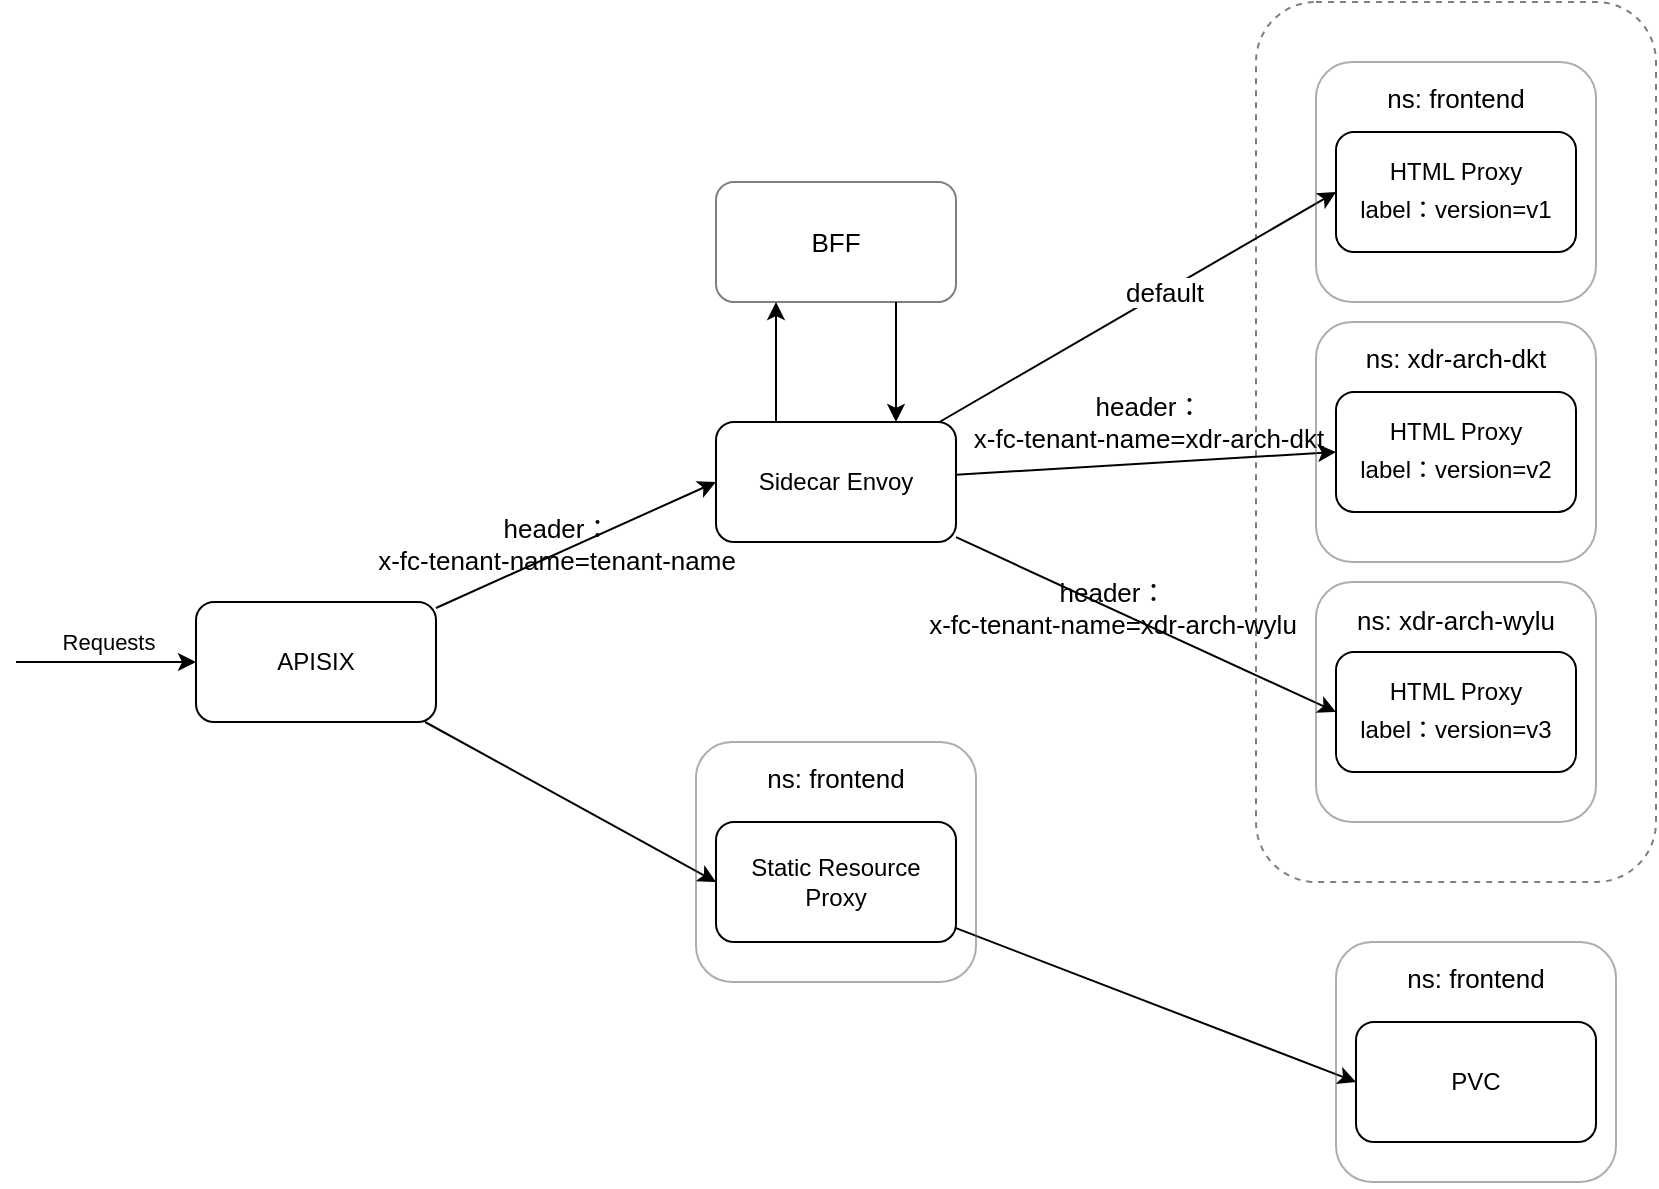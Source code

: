 <mxfile version="20.8.20" type="github">
  <diagram name="第 1 页" id="EKEydozNS6sU97w0jHo2">
    <mxGraphModel dx="1376" dy="664" grid="1" gridSize="10" guides="1" tooltips="1" connect="1" arrows="1" fold="1" page="1" pageScale="1" pageWidth="1500" pageHeight="1100" math="0" shadow="0">
      <root>
        <mxCell id="0" />
        <mxCell id="1" parent="0" />
        <mxCell id="02rroqqpWlZLRVG9VPpe-22" style="edgeStyle=none;rounded=0;orthogonalLoop=1;jettySize=auto;html=1;entryX=0;entryY=0.5;entryDx=0;entryDy=0;fontSize=13;" edge="1" parent="1" source="02rroqqpWlZLRVG9VPpe-2" target="02rroqqpWlZLRVG9VPpe-7">
          <mxGeometry relative="1" as="geometry" />
        </mxCell>
        <mxCell id="02rroqqpWlZLRVG9VPpe-35" value="default" style="edgeLabel;html=1;align=center;verticalAlign=middle;resizable=0;points=[];fontSize=13;" vertex="1" connectable="0" parent="02rroqqpWlZLRVG9VPpe-22">
          <mxGeometry x="0.132" relative="1" as="geometry">
            <mxPoint as="offset" />
          </mxGeometry>
        </mxCell>
        <mxCell id="02rroqqpWlZLRVG9VPpe-23" style="edgeStyle=none;rounded=0;orthogonalLoop=1;jettySize=auto;html=1;fontSize=13;entryX=0;entryY=0.5;entryDx=0;entryDy=0;" edge="1" parent="1" source="02rroqqpWlZLRVG9VPpe-2" target="02rroqqpWlZLRVG9VPpe-3">
          <mxGeometry relative="1" as="geometry">
            <mxPoint x="630" y="420" as="targetPoint" />
          </mxGeometry>
        </mxCell>
        <mxCell id="02rroqqpWlZLRVG9VPpe-32" value="header：&lt;br&gt;x-fc-tenant-name=xdr-arch-dkt" style="edgeLabel;html=1;align=center;verticalAlign=middle;resizable=0;points=[];fontSize=13;labelBackgroundColor=none;" vertex="1" connectable="0" parent="02rroqqpWlZLRVG9VPpe-23">
          <mxGeometry x="-0.264" y="-2" relative="1" as="geometry">
            <mxPoint x="26" y="-24" as="offset" />
          </mxGeometry>
        </mxCell>
        <mxCell id="02rroqqpWlZLRVG9VPpe-24" style="edgeStyle=none;rounded=0;orthogonalLoop=1;jettySize=auto;html=1;entryX=0;entryY=0.5;entryDx=0;entryDy=0;fontSize=13;" edge="1" parent="1" source="02rroqqpWlZLRVG9VPpe-2" target="02rroqqpWlZLRVG9VPpe-8">
          <mxGeometry relative="1" as="geometry" />
        </mxCell>
        <mxCell id="02rroqqpWlZLRVG9VPpe-34" value="header：&lt;br style=&quot;border-color: var(--border-color);&quot;&gt;&lt;span style=&quot;&quot;&gt;x-fc-tenant-name=xdr-arch-wylu&lt;/span&gt;" style="edgeLabel;html=1;align=center;verticalAlign=middle;resizable=0;points=[];fontSize=13;labelBackgroundColor=none;" vertex="1" connectable="0" parent="02rroqqpWlZLRVG9VPpe-24">
          <mxGeometry x="-0.181" relative="1" as="geometry">
            <mxPoint y="-1" as="offset" />
          </mxGeometry>
        </mxCell>
        <mxCell id="02rroqqpWlZLRVG9VPpe-28" style="edgeStyle=none;rounded=0;orthogonalLoop=1;jettySize=auto;html=1;entryX=0.5;entryY=1;entryDx=0;entryDy=0;fontSize=13;" edge="1" parent="1">
          <mxGeometry relative="1" as="geometry">
            <mxPoint x="450" y="390" as="sourcePoint" />
            <mxPoint x="450" y="330" as="targetPoint" />
          </mxGeometry>
        </mxCell>
        <mxCell id="02rroqqpWlZLRVG9VPpe-2" value="Sidecar Envoy" style="rounded=1;whiteSpace=wrap;html=1;" vertex="1" parent="1">
          <mxGeometry x="420" y="390" width="120" height="60" as="geometry" />
        </mxCell>
        <mxCell id="02rroqqpWlZLRVG9VPpe-3" value="&lt;p style=&quot;line-height: 80%;&quot;&gt;HTML Proxy&lt;br style=&quot;border-color: var(--border-color);&quot;&gt;&lt;br style=&quot;border-color: var(--border-color);&quot;&gt;label：version=v2&lt;br&gt;&lt;/p&gt;" style="rounded=1;whiteSpace=wrap;html=1;" vertex="1" parent="1">
          <mxGeometry x="730" y="375" width="120" height="60" as="geometry" />
        </mxCell>
        <mxCell id="02rroqqpWlZLRVG9VPpe-25" style="edgeStyle=none;rounded=0;orthogonalLoop=1;jettySize=auto;html=1;entryX=0;entryY=0.5;entryDx=0;entryDy=0;fontSize=13;" edge="1" parent="1" source="02rroqqpWlZLRVG9VPpe-4" target="02rroqqpWlZLRVG9VPpe-6">
          <mxGeometry relative="1" as="geometry" />
        </mxCell>
        <mxCell id="02rroqqpWlZLRVG9VPpe-4" value="Static Resource Proxy" style="rounded=1;whiteSpace=wrap;html=1;" vertex="1" parent="1">
          <mxGeometry x="420" y="590" width="120" height="60" as="geometry" />
        </mxCell>
        <mxCell id="02rroqqpWlZLRVG9VPpe-20" style="rounded=0;orthogonalLoop=1;jettySize=auto;html=1;entryX=0;entryY=0.5;entryDx=0;entryDy=0;fontSize=13;" edge="1" parent="1" source="02rroqqpWlZLRVG9VPpe-5" target="02rroqqpWlZLRVG9VPpe-2">
          <mxGeometry relative="1" as="geometry" />
        </mxCell>
        <mxCell id="02rroqqpWlZLRVG9VPpe-26" value="header：&lt;br&gt;x-fc-tenant-name=tenant-name" style="edgeLabel;html=1;align=center;verticalAlign=middle;resizable=0;points=[];fontSize=13;labelBackgroundColor=none;" vertex="1" connectable="0" parent="02rroqqpWlZLRVG9VPpe-20">
          <mxGeometry x="0.185" y="-3" relative="1" as="geometry">
            <mxPoint x="-24" y="2" as="offset" />
          </mxGeometry>
        </mxCell>
        <mxCell id="02rroqqpWlZLRVG9VPpe-21" style="edgeStyle=none;rounded=0;orthogonalLoop=1;jettySize=auto;html=1;entryX=0;entryY=0.5;entryDx=0;entryDy=0;fontSize=13;" edge="1" parent="1" source="02rroqqpWlZLRVG9VPpe-5" target="02rroqqpWlZLRVG9VPpe-4">
          <mxGeometry relative="1" as="geometry" />
        </mxCell>
        <mxCell id="02rroqqpWlZLRVG9VPpe-5" value="APISIX" style="rounded=1;whiteSpace=wrap;html=1;" vertex="1" parent="1">
          <mxGeometry x="160" y="480" width="120" height="60" as="geometry" />
        </mxCell>
        <mxCell id="02rroqqpWlZLRVG9VPpe-6" value="PVC" style="rounded=1;whiteSpace=wrap;html=1;fillColor=default;" vertex="1" parent="1">
          <mxGeometry x="740" y="690" width="120" height="60" as="geometry" />
        </mxCell>
        <mxCell id="02rroqqpWlZLRVG9VPpe-7" value="&lt;p style=&quot;line-height: 80%;&quot;&gt;HTML Proxy&lt;br&gt;&lt;br&gt;label：version=v1&lt;/p&gt;" style="rounded=1;whiteSpace=wrap;html=1;" vertex="1" parent="1">
          <mxGeometry x="730" y="245" width="120" height="60" as="geometry" />
        </mxCell>
        <mxCell id="02rroqqpWlZLRVG9VPpe-8" value="&lt;p style=&quot;line-height: 80%;&quot;&gt;HTML Proxy&lt;br style=&quot;border-color: var(--border-color);&quot;&gt;&lt;br style=&quot;border-color: var(--border-color);&quot;&gt;label：version=v3&lt;/p&gt;" style="rounded=1;whiteSpace=wrap;html=1;" vertex="1" parent="1">
          <mxGeometry x="730" y="505" width="120" height="60" as="geometry" />
        </mxCell>
        <mxCell id="02rroqqpWlZLRVG9VPpe-9" value="" style="endArrow=classic;html=1;rounded=0;entryX=0;entryY=0.5;entryDx=0;entryDy=0;" edge="1" parent="1" target="02rroqqpWlZLRVG9VPpe-5">
          <mxGeometry width="50" height="50" relative="1" as="geometry">
            <mxPoint x="70" y="510" as="sourcePoint" />
            <mxPoint x="110" y="490" as="targetPoint" />
          </mxGeometry>
        </mxCell>
        <mxCell id="02rroqqpWlZLRVG9VPpe-10" value="Requests" style="edgeLabel;html=1;align=center;verticalAlign=middle;resizable=0;points=[];" vertex="1" connectable="0" parent="02rroqqpWlZLRVG9VPpe-9">
          <mxGeometry x="-0.01" relative="1" as="geometry">
            <mxPoint x="1" y="-10" as="offset" />
          </mxGeometry>
        </mxCell>
        <mxCell id="02rroqqpWlZLRVG9VPpe-16" value="" style="rounded=1;whiteSpace=wrap;html=1;fillStyle=auto;fillColor=none;opacity=50;dashed=1;strokeColor=default;strokeWidth=1;" vertex="1" parent="1">
          <mxGeometry x="690" y="180" width="200" height="440" as="geometry" />
        </mxCell>
        <mxCell id="02rroqqpWlZLRVG9VPpe-17" value="&lt;p style=&quot;text-align: justify; line-height: 120%; font-size: 13px;&quot;&gt;&lt;font style=&quot;font-size: 13px;&quot;&gt;ns: xdr-arch-dkt&lt;/font&gt;&lt;/p&gt;&lt;p style=&quot;text-align: justify; line-height: 120%; font-size: 13px;&quot;&gt;&lt;font style=&quot;font-size: 13px;&quot;&gt;&lt;br&gt;&lt;/font&gt;&lt;/p&gt;&lt;p style=&quot;text-align: justify; line-height: 120%; font-size: 13px;&quot;&gt;&lt;font style=&quot;font-size: 13px;&quot;&gt;&lt;br&gt;&lt;/font&gt;&lt;/p&gt;&lt;p style=&quot;text-align: justify; line-height: 100%; font-size: 13px;&quot;&gt;&lt;br&gt;&lt;/p&gt;" style="rounded=1;whiteSpace=wrap;html=1;fillStyle=auto;fillColor=none;opacity=50;strokeColor=#5e5e5e;align=center;" vertex="1" parent="1">
          <mxGeometry x="720" y="340" width="140" height="120" as="geometry" />
        </mxCell>
        <mxCell id="02rroqqpWlZLRVG9VPpe-18" value="&lt;p style=&quot;text-align: justify; line-height: 120%; font-size: 13px;&quot;&gt;&lt;font style=&quot;font-size: 13px;&quot;&gt;ns: frontend&lt;/font&gt;&lt;/p&gt;&lt;p style=&quot;text-align: justify; line-height: 120%; font-size: 13px;&quot;&gt;&lt;font style=&quot;font-size: 13px;&quot;&gt;&lt;br&gt;&lt;/font&gt;&lt;/p&gt;&lt;p style=&quot;text-align: justify; line-height: 120%; font-size: 13px;&quot;&gt;&lt;font style=&quot;font-size: 13px;&quot;&gt;&lt;br&gt;&lt;/font&gt;&lt;/p&gt;&lt;p style=&quot;text-align: justify; line-height: 100%; font-size: 13px;&quot;&gt;&lt;br&gt;&lt;/p&gt;" style="rounded=1;whiteSpace=wrap;html=1;fillStyle=auto;fillColor=none;opacity=50;strokeColor=#5e5e5e;align=center;" vertex="1" parent="1">
          <mxGeometry x="720" y="210" width="140" height="120" as="geometry" />
        </mxCell>
        <mxCell id="02rroqqpWlZLRVG9VPpe-19" value="&lt;p style=&quot;text-align: justify; line-height: 120%; font-size: 13px;&quot;&gt;&lt;font style=&quot;font-size: 13px;&quot;&gt;ns: xdr-arch-wylu&lt;/font&gt;&lt;/p&gt;&lt;p style=&quot;text-align: justify; line-height: 120%; font-size: 13px;&quot;&gt;&lt;font style=&quot;font-size: 13px;&quot;&gt;&lt;br&gt;&lt;/font&gt;&lt;/p&gt;&lt;p style=&quot;text-align: justify; line-height: 100%; font-size: 13px;&quot;&gt;&lt;br&gt;&lt;/p&gt;&lt;p style=&quot;text-align: justify; line-height: 100%; font-size: 13px;&quot;&gt;&lt;br&gt;&lt;/p&gt;" style="rounded=1;whiteSpace=wrap;html=1;fillStyle=auto;fillColor=none;opacity=50;strokeColor=#5e5e5e;align=center;" vertex="1" parent="1">
          <mxGeometry x="720" y="470" width="140" height="120" as="geometry" />
        </mxCell>
        <mxCell id="02rroqqpWlZLRVG9VPpe-29" style="edgeStyle=none;rounded=0;orthogonalLoop=1;jettySize=auto;html=1;entryX=0.5;entryY=0;entryDx=0;entryDy=0;fontSize=13;" edge="1" parent="1">
          <mxGeometry relative="1" as="geometry">
            <mxPoint x="510" y="330" as="sourcePoint" />
            <mxPoint x="510" y="390" as="targetPoint" />
          </mxGeometry>
        </mxCell>
        <mxCell id="02rroqqpWlZLRVG9VPpe-27" value="BFF" style="rounded=1;whiteSpace=wrap;html=1;fillStyle=auto;strokeColor=default;strokeWidth=1;fontSize=13;fillColor=default;opacity=50;" vertex="1" parent="1">
          <mxGeometry x="420" y="270" width="120" height="60" as="geometry" />
        </mxCell>
        <mxCell id="02rroqqpWlZLRVG9VPpe-36" value="&lt;p style=&quot;text-align: justify; line-height: 120%; font-size: 13px;&quot;&gt;&lt;font style=&quot;font-size: 13px;&quot;&gt;ns: frontend&lt;/font&gt;&lt;/p&gt;&lt;p style=&quot;text-align: justify; line-height: 120%; font-size: 13px;&quot;&gt;&lt;font style=&quot;font-size: 13px;&quot;&gt;&lt;br&gt;&lt;/font&gt;&lt;/p&gt;&lt;p style=&quot;text-align: justify; line-height: 120%; font-size: 13px;&quot;&gt;&lt;font style=&quot;font-size: 13px;&quot;&gt;&lt;br&gt;&lt;/font&gt;&lt;/p&gt;&lt;p style=&quot;text-align: justify; line-height: 100%; font-size: 13px;&quot;&gt;&lt;br&gt;&lt;/p&gt;" style="rounded=1;whiteSpace=wrap;html=1;fillStyle=auto;fillColor=none;opacity=50;strokeColor=#5e5e5e;align=center;" vertex="1" parent="1">
          <mxGeometry x="410" y="550" width="140" height="120" as="geometry" />
        </mxCell>
        <mxCell id="02rroqqpWlZLRVG9VPpe-37" value="&lt;p style=&quot;text-align: justify; line-height: 120%; font-size: 13px;&quot;&gt;&lt;font style=&quot;font-size: 13px;&quot;&gt;ns: frontend&lt;/font&gt;&lt;/p&gt;&lt;p style=&quot;text-align: justify; line-height: 120%; font-size: 13px;&quot;&gt;&lt;font style=&quot;font-size: 13px;&quot;&gt;&lt;br&gt;&lt;/font&gt;&lt;/p&gt;&lt;p style=&quot;text-align: justify; line-height: 120%; font-size: 13px;&quot;&gt;&lt;font style=&quot;font-size: 13px;&quot;&gt;&lt;br&gt;&lt;/font&gt;&lt;/p&gt;&lt;p style=&quot;text-align: justify; line-height: 100%; font-size: 13px;&quot;&gt;&lt;br&gt;&lt;/p&gt;" style="rounded=1;whiteSpace=wrap;html=1;fillStyle=auto;fillColor=none;opacity=50;strokeColor=#5e5e5e;align=center;" vertex="1" parent="1">
          <mxGeometry x="730" y="650" width="140" height="120" as="geometry" />
        </mxCell>
      </root>
    </mxGraphModel>
  </diagram>
</mxfile>
